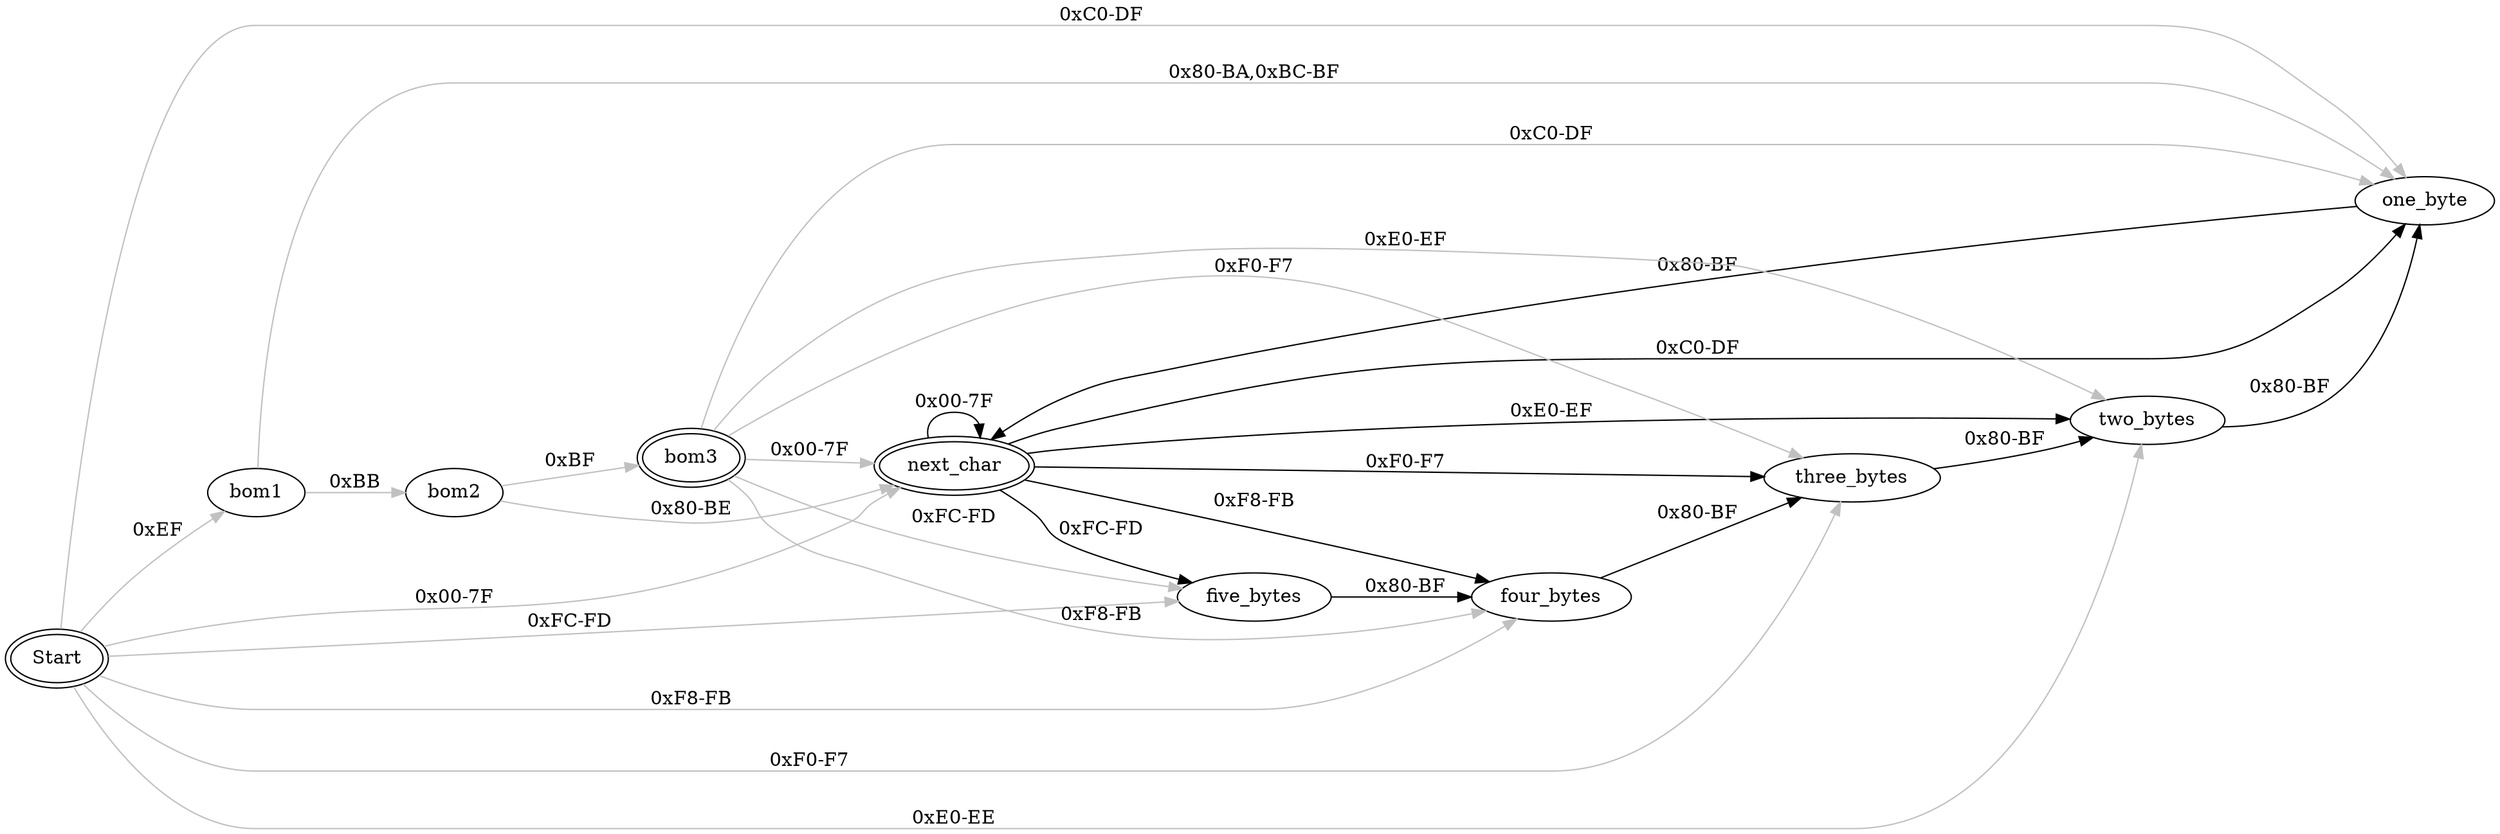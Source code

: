 digraph Input {
	rankdir="LR"
	splines=true
//	layout=fdp
	layout=dot

	edge [color=gray]

	Start -> next_char [label="0x00-7F"]
	Start -> one_byte [label="0xC0-DF"]
	Start -> two_bytes [label="0xE0-EE"]
	Start -> bom1 [label="0xEF"]
	Start -> three_bytes [label="0xF0-F7"]
	Start -> four_bytes [label="0xF8-FB"]
	Start -> five_bytes [label="0xFC-FD"]

	subgraph {
		edge [color=black]

		next_char -> next_char [label="0x00-7F"]
		next_char -> one_byte [label="0xC0-DF"]
		next_char -> two_bytes [label="0xE0-EF"]
		next_char -> three_bytes [label="0xF0-F7"]
		next_char -> four_bytes [label="0xF8-FB"]
		next_char -> five_bytes [label="0xFC-FD"]

		one_byte -> next_char [label="0x80-BF"]
		two_bytes -> one_byte [label="0x80-BF"]
		three_bytes -> two_bytes [label="0x80-BF"]
		four_bytes -> three_bytes [label="0x80-BF"]
		five_bytes -> four_bytes [label="0x80-BF"]
	}

	Start [peripheries=2]
	next_char [peripheries=2]
	bom3 [peripheries=2]

	bom1 -> bom2 [label="0xBB"]
	bom1 -> one_byte [label="0x80-BA,0xBC-BF"]

	bom2 -> bom3 [label="0xBF"]
	bom2 -> next_char [label="0x80-BE"]

	bom3 -> next_char [label="0x00-7F"]
	bom3 -> one_byte [label="0xC0-DF"]
	bom3 -> two_bytes [label="0xE0-EF"]
	bom3 -> three_bytes [label="0xF0-F7"]
	bom3 -> four_bytes [label="0xF8-FB"]
	bom3 -> five_bytes [label="0xFC-FD"]

//	{ rank=same; "next_char"; "bom3"; }
// 	Start -> error [label="0x80-BF"]
// 	next_char -> error [label="0x80-BF"]


//	five_bytes [label="0x4000000 -\n7FFFFFFF"]
//	four_bytes [label="0x200000 -\n3FFFFFF"]
//	three_bytes [label="0x10000 -\n1FFFFF"]
//	two_bytes [label="0x0800 -\nFFFF"]
//	one_byte [label="0x0080 -\n07ff"]
}
